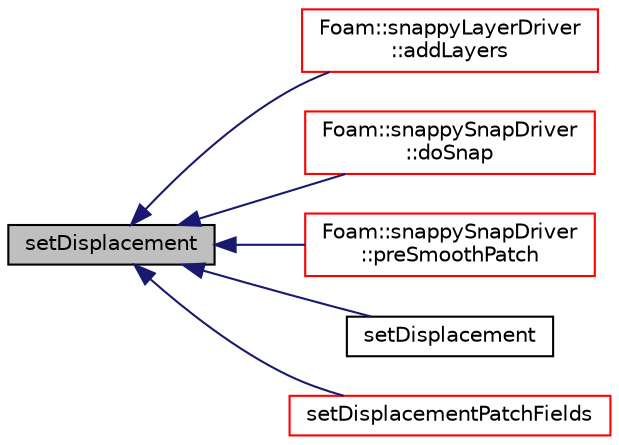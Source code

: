 digraph "setDisplacement"
{
  bgcolor="transparent";
  edge [fontname="Helvetica",fontsize="10",labelfontname="Helvetica",labelfontsize="10"];
  node [fontname="Helvetica",fontsize="10",shape=record];
  rankdir="LR";
  Node1 [label="setDisplacement",height=0.2,width=0.4,color="black", fillcolor="grey75", style="filled", fontcolor="black"];
  Node1 -> Node2 [dir="back",color="midnightblue",fontsize="10",style="solid",fontname="Helvetica"];
  Node2 [label="Foam::snappyLayerDriver\l::addLayers",height=0.2,width=0.4,color="red",URL="$a02442.html#a2654851d1ffedc26e8ff1424f7097ba6",tooltip="Add cell layers. "];
  Node1 -> Node3 [dir="back",color="midnightblue",fontsize="10",style="solid",fontname="Helvetica"];
  Node3 [label="Foam::snappySnapDriver\l::doSnap",height=0.2,width=0.4,color="red",URL="$a02444.html#adf0870a8be4483ecdb73b26b20d027ee"];
  Node1 -> Node4 [dir="back",color="midnightblue",fontsize="10",style="solid",fontname="Helvetica"];
  Node4 [label="Foam::snappySnapDriver\l::preSmoothPatch",height=0.2,width=0.4,color="red",URL="$a02444.html#a5328524e4037f1f8ecb542c16492d6b9",tooltip="Smooth the mesh (patch and internal) to increase visibility. "];
  Node1 -> Node5 [dir="back",color="midnightblue",fontsize="10",style="solid",fontname="Helvetica"];
  Node5 [label="setDisplacement",height=0.2,width=0.4,color="black",URL="$a01572.html#a8396b8475f38292dded9607a9e492dad"];
  Node1 -> Node6 [dir="back",color="midnightblue",fontsize="10",style="solid",fontname="Helvetica"];
  Node6 [label="setDisplacementPatchFields",height=0.2,width=0.4,color="red",URL="$a01572.html#a1117a26b03c2fa65a7065fe94f32757c",tooltip="Set patch fields on displacement to be consistent with. "];
}
